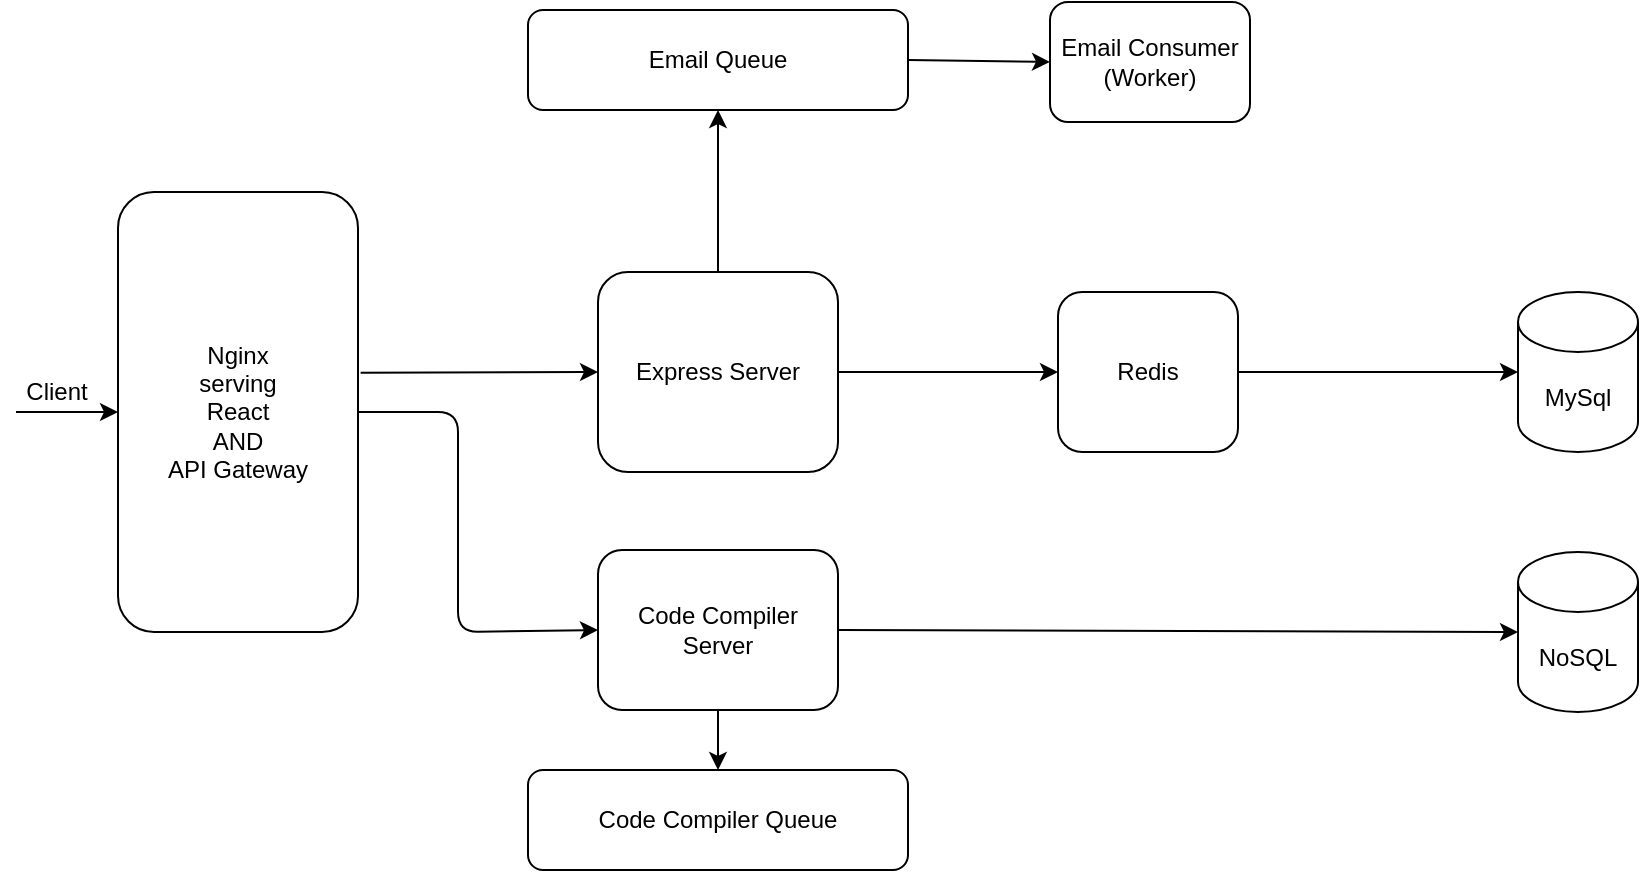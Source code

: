 <mxfile>
    <diagram id="eI_B4tkNEw8WY2tWj-0q" name="Page-1">
        <mxGraphModel dx="974" dy="476" grid="1" gridSize="10" guides="1" tooltips="1" connect="1" arrows="1" fold="1" page="1" pageScale="1" pageWidth="1100" pageHeight="850" math="0" shadow="0">
            <root>
                <mxCell id="0"/>
                <mxCell id="1" parent="0"/>
                <mxCell id="26" style="edgeStyle=none;html=1;exitX=1.011;exitY=0.411;exitDx=0;exitDy=0;entryX=0;entryY=0.5;entryDx=0;entryDy=0;exitPerimeter=0;rounded=1;" parent="1" source="3" target="4" edge="1">
                    <mxGeometry relative="1" as="geometry"/>
                </mxCell>
                <mxCell id="55" style="edgeStyle=none;html=1;exitX=1;exitY=0.5;exitDx=0;exitDy=0;entryX=0;entryY=0.5;entryDx=0;entryDy=0;rounded=1;" edge="1" parent="1" source="3" target="23">
                    <mxGeometry relative="1" as="geometry">
                        <Array as="points">
                            <mxPoint x="250" y="251"/>
                            <mxPoint x="250" y="361"/>
                        </Array>
                    </mxGeometry>
                </mxCell>
                <mxCell id="3" value="Nginx&lt;br&gt;serving&lt;br&gt;React&lt;br&gt;AND&lt;br&gt;API Gateway" style="rounded=1;whiteSpace=wrap;html=1;" parent="1" vertex="1">
                    <mxGeometry x="80" y="141" width="120" height="220" as="geometry"/>
                </mxCell>
                <mxCell id="25" style="edgeStyle=none;html=1;exitX=1;exitY=0.5;exitDx=0;exitDy=0;entryX=0;entryY=0.5;entryDx=0;entryDy=0;rounded=1;" parent="1" source="4" target="5" edge="1">
                    <mxGeometry relative="1" as="geometry"/>
                </mxCell>
                <mxCell id="44" style="edgeStyle=none;html=1;exitX=0.5;exitY=0;exitDx=0;exitDy=0;entryX=0.5;entryY=1;entryDx=0;entryDy=0;rounded=1;" parent="1" source="4" target="36" edge="1">
                    <mxGeometry relative="1" as="geometry"/>
                </mxCell>
                <mxCell id="4" value="Express Server" style="rounded=1;whiteSpace=wrap;html=1;" parent="1" vertex="1">
                    <mxGeometry x="320" y="181" width="120" height="100" as="geometry"/>
                </mxCell>
                <mxCell id="5" value="Redis" style="rounded=1;whiteSpace=wrap;html=1;" parent="1" vertex="1">
                    <mxGeometry x="550" y="191" width="90" height="80" as="geometry"/>
                </mxCell>
                <mxCell id="7" value="MySql" style="shape=cylinder3;whiteSpace=wrap;html=1;boundedLbl=1;backgroundOutline=1;size=15;rounded=1;" parent="1" vertex="1">
                    <mxGeometry x="780" y="191" width="60" height="80" as="geometry"/>
                </mxCell>
                <mxCell id="9" value="" style="endArrow=classic;html=1;entryX=0;entryY=0.5;entryDx=0;entryDy=0;entryPerimeter=0;exitX=1;exitY=0.5;exitDx=0;exitDy=0;rounded=1;" parent="1" source="5" target="7" edge="1">
                    <mxGeometry width="50" height="50" relative="1" as="geometry">
                        <mxPoint x="550" y="301" as="sourcePoint"/>
                        <mxPoint x="600" y="251" as="targetPoint"/>
                    </mxGeometry>
                </mxCell>
                <mxCell id="10" value="" style="endArrow=classic;html=1;entryX=0;entryY=0.5;entryDx=0;entryDy=0;rounded=1;" parent="1" target="3" edge="1">
                    <mxGeometry width="50" height="50" relative="1" as="geometry">
                        <mxPoint x="29" y="251" as="sourcePoint"/>
                        <mxPoint x="72" y="251" as="targetPoint"/>
                    </mxGeometry>
                </mxCell>
                <mxCell id="19" value="Client" style="text;html=1;align=center;verticalAlign=middle;resizable=0;points=[];autosize=1;strokeColor=none;fillColor=none;rounded=1;" parent="1" vertex="1">
                    <mxGeometry x="24" y="226" width="50" height="30" as="geometry"/>
                </mxCell>
                <mxCell id="41" style="edgeStyle=none;html=1;exitX=1;exitY=0.5;exitDx=0;exitDy=0;entryX=0;entryY=0.5;entryDx=0;entryDy=0;entryPerimeter=0;rounded=1;" parent="1" source="23" target="32" edge="1">
                    <mxGeometry relative="1" as="geometry"/>
                </mxCell>
                <mxCell id="56" style="edgeStyle=none;html=1;exitX=0.5;exitY=1;exitDx=0;exitDy=0;entryX=0.5;entryY=0;entryDx=0;entryDy=0;rounded=1;" edge="1" parent="1" source="23" target="28">
                    <mxGeometry relative="1" as="geometry"/>
                </mxCell>
                <mxCell id="23" value="Code Compiler&lt;br&gt;Server" style="rounded=1;whiteSpace=wrap;html=1;" parent="1" vertex="1">
                    <mxGeometry x="320" y="320" width="120" height="80" as="geometry"/>
                </mxCell>
                <mxCell id="28" value="Code Compiler Queue" style="rounded=1;whiteSpace=wrap;html=1;" parent="1" vertex="1">
                    <mxGeometry x="285" y="430" width="190" height="50" as="geometry"/>
                </mxCell>
                <mxCell id="32" value="NoSQL" style="shape=cylinder3;whiteSpace=wrap;html=1;boundedLbl=1;backgroundOutline=1;size=15;rounded=1;" parent="1" vertex="1">
                    <mxGeometry x="780" y="321" width="60" height="80" as="geometry"/>
                </mxCell>
                <mxCell id="54" style="edgeStyle=none;html=1;exitX=1;exitY=0.5;exitDx=0;exitDy=0;entryX=0;entryY=0.5;entryDx=0;entryDy=0;rounded=1;" parent="1" source="36" target="38" edge="1">
                    <mxGeometry relative="1" as="geometry"/>
                </mxCell>
                <mxCell id="36" value="Email Queue" style="rounded=1;whiteSpace=wrap;html=1;" parent="1" vertex="1">
                    <mxGeometry x="285" y="50" width="190" height="50" as="geometry"/>
                </mxCell>
                <mxCell id="38" value="Email Consumer&lt;br&gt;(Worker)" style="rounded=1;whiteSpace=wrap;html=1;" parent="1" vertex="1">
                    <mxGeometry x="546" y="46" width="100" height="60" as="geometry"/>
                </mxCell>
            </root>
        </mxGraphModel>
    </diagram>
</mxfile>